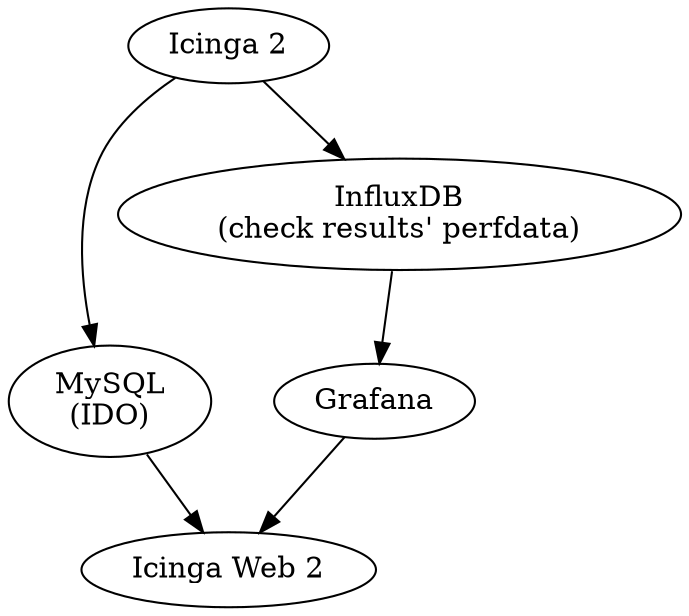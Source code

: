 digraph {
	icinga2 -> mysql -> icingaweb2;
	icinga2 -> influxdb -> grafana -> icingaweb2;

	icinga2 [label="Icinga 2"];
	icingaweb2 [label="Icinga Web 2"];
	mysql [label="MySQL\n(IDO)"];
	influxdb [label="InfluxDB\n(check results' perfdata)"];
	grafana [label="Grafana"];
}
